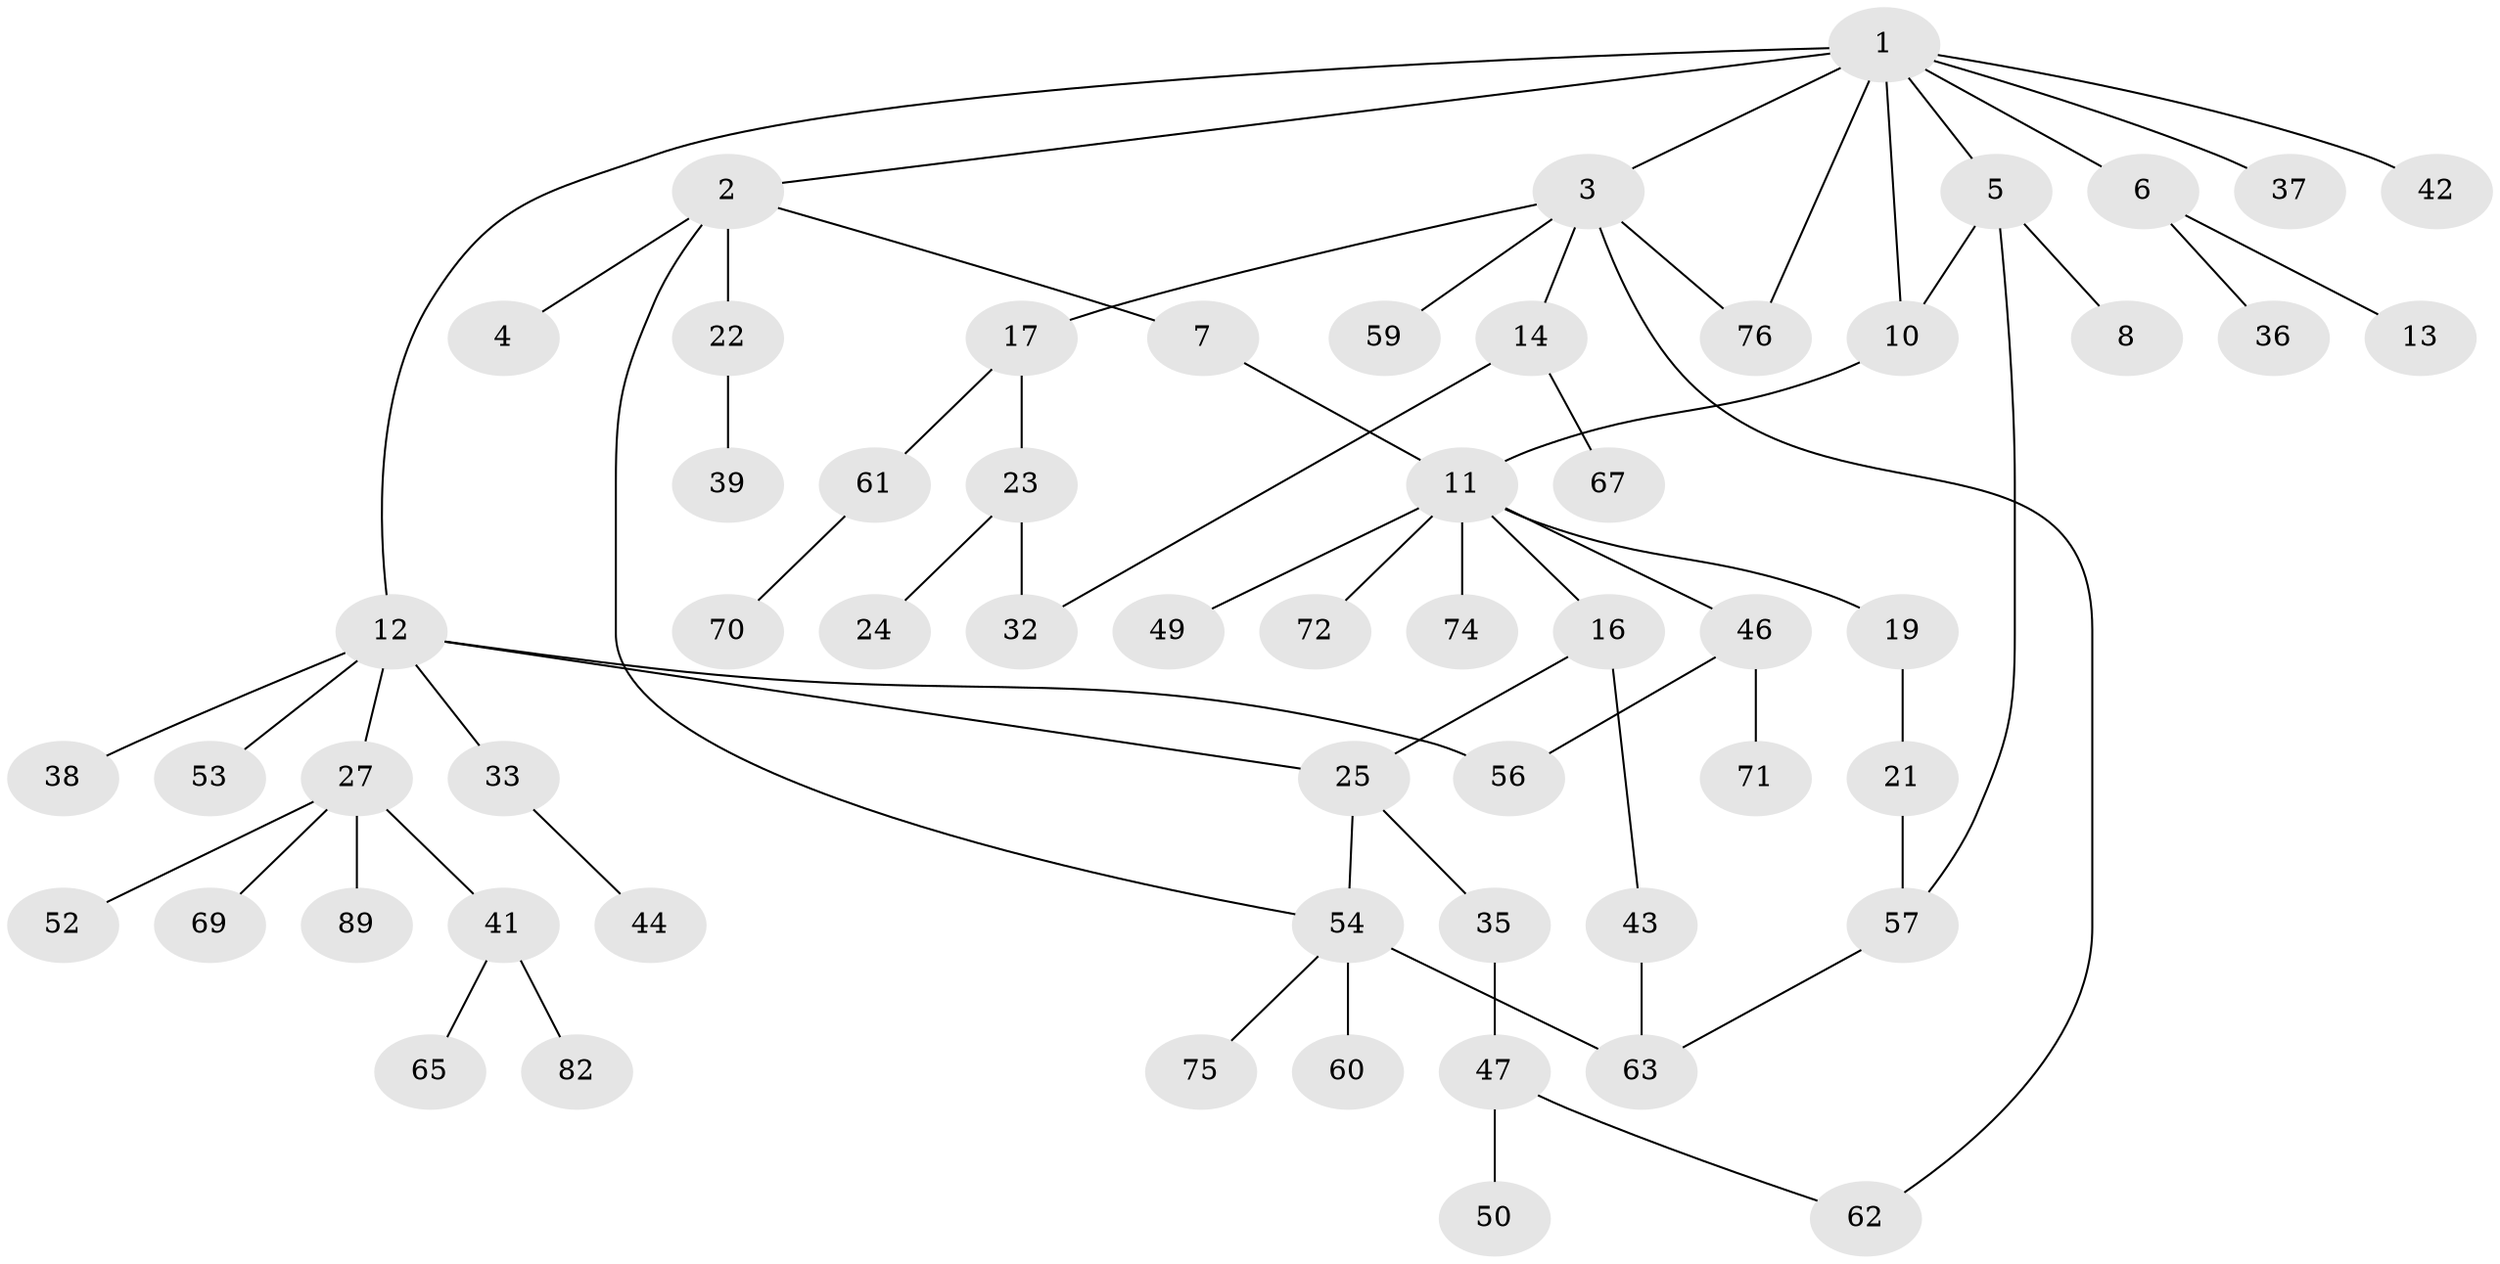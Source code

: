 // original degree distribution, {9: 0.01020408163265306, 5: 0.05102040816326531, 4: 0.08163265306122448, 2: 0.25510204081632654, 3: 0.1836734693877551, 6: 0.01020408163265306, 1: 0.40816326530612246}
// Generated by graph-tools (version 1.1) at 2025/17/03/04/25 18:17:11]
// undirected, 58 vertices, 68 edges
graph export_dot {
graph [start="1"]
  node [color=gray90,style=filled];
  1;
  2;
  3 [super="+15+9"];
  4 [super="+91"];
  5 [super="+20"];
  6;
  7;
  8 [super="+94"];
  10;
  11 [super="+18+26"];
  12 [super="+29+77+81+34"];
  13;
  14 [super="+58"];
  16;
  17;
  19;
  21 [super="+30+68"];
  22;
  23;
  24;
  25 [super="+48"];
  27 [super="+31+40"];
  32;
  33;
  35;
  36 [super="+92"];
  37;
  38;
  39;
  41 [super="+66+45"];
  42;
  43;
  44 [super="+83+73"];
  46;
  47;
  49 [super="+79"];
  50;
  52;
  53 [super="+55"];
  54 [super="+85+87"];
  56;
  57;
  59;
  60;
  61;
  62;
  63;
  65;
  67;
  69;
  70;
  71;
  72;
  74;
  75;
  76 [super="+78+98"];
  82;
  89;
  1 -- 2;
  1 -- 3;
  1 -- 5;
  1 -- 6;
  1 -- 10;
  1 -- 12;
  1 -- 37;
  1 -- 42;
  1 -- 76;
  2 -- 4;
  2 -- 7;
  2 -- 22;
  2 -- 54;
  3 -- 14;
  3 -- 76;
  3 -- 62;
  3 -- 17;
  3 -- 59;
  5 -- 8;
  5 -- 57;
  5 -- 10;
  6 -- 13;
  6 -- 36;
  7 -- 11;
  10 -- 11;
  11 -- 16;
  11 -- 19;
  11 -- 74;
  11 -- 46;
  11 -- 72;
  11 -- 49;
  12 -- 27;
  12 -- 25;
  12 -- 33;
  12 -- 56;
  12 -- 53;
  12 -- 38;
  14 -- 32;
  14 -- 67;
  16 -- 25;
  16 -- 43;
  17 -- 23;
  17 -- 61;
  19 -- 21;
  21 -- 57;
  22 -- 39;
  23 -- 24;
  23 -- 32;
  25 -- 35;
  25 -- 54;
  27 -- 89;
  27 -- 69;
  27 -- 41;
  27 -- 52;
  33 -- 44;
  35 -- 47;
  41 -- 65;
  41 -- 82;
  43 -- 63;
  46 -- 56;
  46 -- 71;
  47 -- 50;
  47 -- 62;
  54 -- 60;
  54 -- 75;
  54 -- 63;
  57 -- 63;
  61 -- 70;
}
